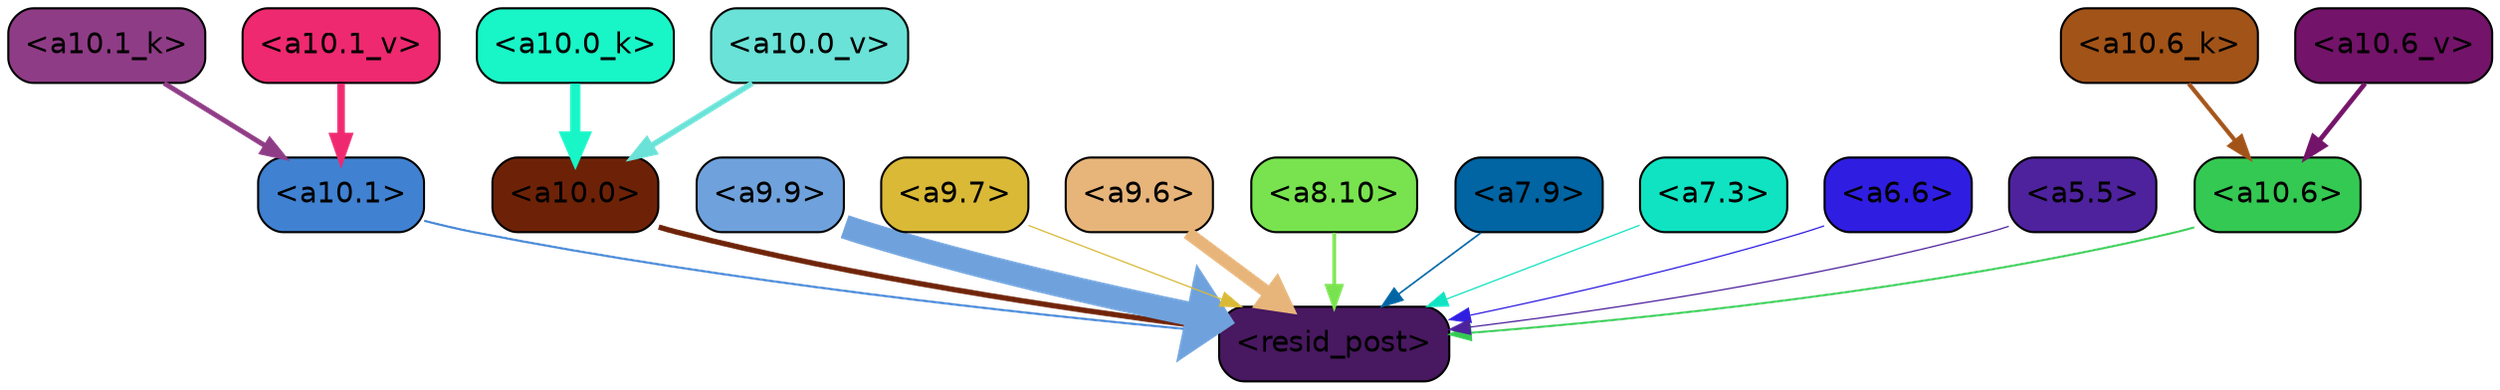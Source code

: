 strict digraph "" {
	graph [bgcolor=transparent,
		layout=dot,
		overlap=false,
		splines=true
	];
	"<a10.6>"	[color=black,
		fillcolor="#34c952",
		fontname=Helvetica,
		shape=box,
		style="filled, rounded"];
	"<resid_post>"	[color=black,
		fillcolor="#481860",
		fontname=Helvetica,
		shape=box,
		style="filled, rounded"];
	"<a10.6>" -> "<resid_post>"	[color="#34c952",
		penwidth=0.9498605728149414];
	"<a10.1>"	[color=black,
		fillcolor="#4081d1",
		fontname=Helvetica,
		shape=box,
		style="filled, rounded"];
	"<a10.1>" -> "<resid_post>"	[color="#4081d1",
		penwidth=1.0084514617919922];
	"<a10.0>"	[color=black,
		fillcolor="#6d2208",
		fontname=Helvetica,
		shape=box,
		style="filled, rounded"];
	"<a10.0>" -> "<resid_post>"	[color="#6d2208",
		penwidth=2.5814952850341797];
	"<a9.9>"	[color=black,
		fillcolor="#6fa2dc",
		fontname=Helvetica,
		shape=box,
		style="filled, rounded"];
	"<a9.9>" -> "<resid_post>"	[color="#6fa2dc",
		penwidth=11.610888481140137];
	"<a9.7>"	[color=black,
		fillcolor="#d9b936",
		fontname=Helvetica,
		shape=box,
		style="filled, rounded"];
	"<a9.7>" -> "<resid_post>"	[color="#d9b936",
		penwidth=0.6];
	"<a9.6>"	[color=black,
		fillcolor="#e7b57a",
		fontname=Helvetica,
		shape=box,
		style="filled, rounded"];
	"<a9.6>" -> "<resid_post>"	[color="#e7b57a",
		penwidth=6.121421813964844];
	"<a8.10>"	[color=black,
		fillcolor="#78e34f",
		fontname=Helvetica,
		shape=box,
		style="filled, rounded"];
	"<a8.10>" -> "<resid_post>"	[color="#78e34f",
		penwidth=1.7841739654541016];
	"<a7.9>"	[color=black,
		fillcolor="#0164a3",
		fontname=Helvetica,
		shape=box,
		style="filled, rounded"];
	"<a7.9>" -> "<resid_post>"	[color="#0164a3",
		penwidth=0.8109169006347656];
	"<a7.3>"	[color=black,
		fillcolor="#10e3c2",
		fontname=Helvetica,
		shape=box,
		style="filled, rounded"];
	"<a7.3>" -> "<resid_post>"	[color="#10e3c2",
		penwidth=0.6];
	"<a6.6>"	[color=black,
		fillcolor="#2f1de2",
		fontname=Helvetica,
		shape=box,
		style="filled, rounded"];
	"<a6.6>" -> "<resid_post>"	[color="#2f1de2",
		penwidth=0.6];
	"<a5.5>"	[color=black,
		fillcolor="#4e229d",
		fontname=Helvetica,
		shape=box,
		style="filled, rounded"];
	"<a5.5>" -> "<resid_post>"	[color="#4e229d",
		penwidth=0.6];
	"<a10.6_k>"	[color=black,
		fillcolor="#a25318",
		fontname=Helvetica,
		shape=box,
		style="filled, rounded"];
	"<a10.6_k>" -> "<a10.6>"	[color="#a25318",
		penwidth=2.0319366455078125];
	"<a10.1_k>"	[color=black,
		fillcolor="#8f3c86",
		fontname=Helvetica,
		shape=box,
		style="filled, rounded"];
	"<a10.1_k>" -> "<a10.1>"	[color="#8f3c86",
		penwidth=2.4037628173828125];
	"<a10.0_k>"	[color=black,
		fillcolor="#18f5c7",
		fontname=Helvetica,
		shape=box,
		style="filled, rounded"];
	"<a10.0_k>" -> "<a10.0>"	[color="#18f5c7",
		penwidth=4.9319305419921875];
	"<a10.6_v>"	[color=black,
		fillcolor="#731369",
		fontname=Helvetica,
		shape=box,
		style="filled, rounded"];
	"<a10.6_v>" -> "<a10.6>"	[color="#731369",
		penwidth=2.290935516357422];
	"<a10.1_v>"	[color=black,
		fillcolor="#ee296f",
		fontname=Helvetica,
		shape=box,
		style="filled, rounded"];
	"<a10.1_v>" -> "<a10.1>"	[color="#ee296f",
		penwidth=3.6398468017578125];
	"<a10.0_v>"	[color=black,
		fillcolor="#6ae2d7",
		fontname=Helvetica,
		shape=box,
		style="filled, rounded"];
	"<a10.0_v>" -> "<a10.0>"	[color="#6ae2d7",
		penwidth=2.7666168212890625];
}
